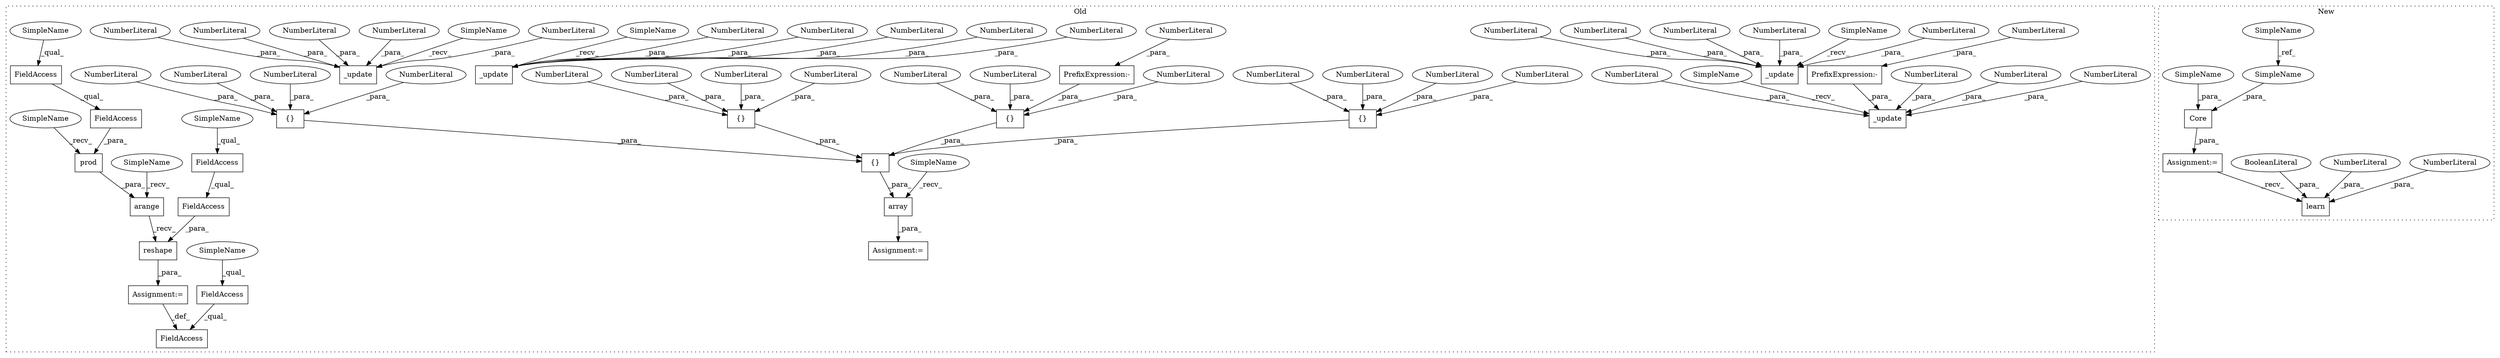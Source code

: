 digraph G {
subgraph cluster0 {
1 [label="prod" a="32" s="7641,7659" l="5,1" shape="box"];
5 [label="arange" a="32" s="7628,7660" l="7,1" shape="box"];
6 [label="FieldAccess" a="22" s="7610" l="11" shape="box"];
7 [label="FieldAccess" a="22" s="7646" l="13" shape="box"];
8 [label="FieldAccess" a="22" s="7646" l="8" shape="box"];
9 [label="FieldAccess" a="22" s="7610" l="5" shape="box"];
11 [label="reshape" a="32" s="7662,7683" l="8,1" shape="box"];
12 [label="FieldAccess" a="22" s="7670" l="13" shape="box"];
14 [label="Assignment:=" a="7" s="7621" l="1" shape="box"];
16 [label="_update" a="32" s="7714,7733" l="8,1" shape="box"];
17 [label="NumberLiteral" a="34" s="7722" l="1" shape="ellipse"];
18 [label="NumberLiteral" a="34" s="7732" l="1" shape="ellipse"];
19 [label="NumberLiteral" a="34" s="7730" l="1" shape="ellipse"];
20 [label="NumberLiteral" a="34" s="7724" l="1" shape="ellipse"];
21 [label="NumberLiteral" a="34" s="7726" l="3" shape="ellipse"];
22 [label="_update" a="32" s="7744,7762" l="8,1" shape="box"];
23 [label="NumberLiteral" a="34" s="7761" l="1" shape="ellipse"];
24 [label="NumberLiteral" a="34" s="7752" l="1" shape="ellipse"];
25 [label="NumberLiteral" a="34" s="7759" l="1" shape="ellipse"];
26 [label="NumberLiteral" a="34" s="7754" l="1" shape="ellipse"];
27 [label="_update" a="32" s="7773,7791" l="8,1" shape="box"];
28 [label="NumberLiteral" a="34" s="7781" l="1" shape="ellipse"];
29 [label="NumberLiteral" a="34" s="7783" l="1" shape="ellipse"];
30 [label="NumberLiteral" a="34" s="7788" l="1" shape="ellipse"];
31 [label="NumberLiteral" a="34" s="7756" l="2" shape="ellipse"];
32 [label="NumberLiteral" a="34" s="7785" l="2" shape="ellipse"];
33 [label="_update" a="32" s="7802,7822" l="8,1" shape="box"];
34 [label="NumberLiteral" a="34" s="7821" l="1" shape="ellipse"];
35 [label="NumberLiteral" a="34" s="7819" l="1" shape="ellipse"];
36 [label="NumberLiteral" a="34" s="7790" l="1" shape="ellipse"];
37 [label="NumberLiteral" a="34" s="7810" l="1" shape="ellipse"];
38 [label="NumberLiteral" a="34" s="7812" l="1" shape="ellipse"];
39 [label="PrefixExpression:-" a="38" s="7814" l="1" shape="box"];
40 [label="NumberLiteral" a="34" s="7815" l="3" shape="ellipse"];
42 [label="FieldAccess" a="22" s="7670" l="8" shape="box"];
43 [label="array" a="32" s="7842,7947" l="6,1" shape="box"];
44 [label="{}" a="4" s="7929,7945" l="1,1" shape="box"];
45 [label="NumberLiteral" a="34" s="7940" l="2" shape="ellipse"];
46 [label="{}" a="4" s="7905,7915" l="1,1" shape="box"];
47 [label="NumberLiteral" a="34" s="7933" l="6" shape="ellipse"];
48 [label="{}" a="4" s="7917,7927" l="1,1" shape="box"];
49 [label="NumberLiteral" a="34" s="7910" l="1" shape="ellipse"];
50 [label="NumberLiteral" a="34" s="7930" l="2" shape="ellipse"];
51 [label="NumberLiteral" a="34" s="7914" l="1" shape="ellipse"];
52 [label="NumberLiteral" a="34" s="7920" l="1" shape="ellipse"];
53 [label="NumberLiteral" a="34" s="7918" l="1" shape="ellipse"];
54 [label="NumberLiteral" a="34" s="7906" l="3" shape="ellipse"];
55 [label="{}" a="4" s="7890,7903" l="1,1" shape="box"];
56 [label="NumberLiteral" a="34" s="7902" l="1" shape="ellipse"];
57 [label="NumberLiteral" a="34" s="7925" l="2" shape="ellipse"];
58 [label="NumberLiteral" a="34" s="7912" l="1" shape="ellipse"];
59 [label="{}" a="4" s="7889,7946" l="1,1" shape="box"];
60 [label="NumberLiteral" a="34" s="7891" l="1" shape="ellipse"];
61 [label="NumberLiteral" a="34" s="7900" l="1" shape="ellipse"];
62 [label="NumberLiteral" a="34" s="7943" l="2" shape="ellipse"];
63 [label="PrefixExpression:-" a="38" s="7922" l="1" shape="box"];
64 [label="NumberLiteral" a="34" s="7923" l="1" shape="ellipse"];
65 [label="Assignment:=" a="7" s="7835" l="1" shape="box"];
66 [label="NumberLiteral" a="34" s="7893" l="6" shape="ellipse"];
67 [label="SimpleName" a="42" s="7836" l="5" shape="ellipse"];
68 [label="SimpleName" a="42" s="7635" l="5" shape="ellipse"];
69 [label="SimpleName" a="42" s="7622" l="5" shape="ellipse"];
71 [label="SimpleName" a="42" s="7710" l="3" shape="ellipse"];
72 [label="SimpleName" a="42" s="7610" l="3" shape="ellipse"];
73 [label="SimpleName" a="42" s="7740" l="3" shape="ellipse"];
74 [label="SimpleName" a="42" s="7769" l="3" shape="ellipse"];
75 [label="SimpleName" a="42" s="7798" l="3" shape="ellipse"];
76 [label="SimpleName" a="42" s="7646" l="3" shape="ellipse"];
77 [label="SimpleName" a="42" s="7670" l="3" shape="ellipse"];
label = "Old";
style="dotted";
}
subgraph cluster1 {
2 [label="learn" a="32" s="7163,7179" l="6,1" shape="box"];
3 [label="NumberLiteral" a="34" s="7169" l="3" shape="ellipse"];
4 [label="NumberLiteral" a="34" s="7173" l="1" shape="ellipse"];
10 [label="BooleanLiteral" a="9" s="7175" l="4" shape="ellipse"];
13 [label="Assignment:=" a="7" s="7136" l="1" shape="box"];
15 [label="Core" a="32" s="7137,7151" l="5,1" shape="box"];
41 [label="SimpleName" a="42" s="6928" l="3" shape="ellipse"];
70 [label="SimpleName" a="42" s="7148" l="3" shape="ellipse"];
78 [label="SimpleName" a="42" s="7142" l="5" shape="ellipse"];
label = "New";
style="dotted";
}
1 -> 5 [label="_para_"];
3 -> 2 [label="_para_"];
4 -> 2 [label="_para_"];
5 -> 11 [label="_recv_"];
7 -> 1 [label="_para_"];
8 -> 7 [label="_qual_"];
9 -> 6 [label="_qual_"];
10 -> 2 [label="_para_"];
11 -> 14 [label="_para_"];
12 -> 11 [label="_para_"];
13 -> 2 [label="_recv_"];
14 -> 6 [label="_def_"];
15 -> 13 [label="_para_"];
17 -> 16 [label="_para_"];
18 -> 16 [label="_para_"];
19 -> 16 [label="_para_"];
20 -> 16 [label="_para_"];
21 -> 16 [label="_para_"];
23 -> 22 [label="_para_"];
24 -> 22 [label="_para_"];
25 -> 22 [label="_para_"];
26 -> 22 [label="_para_"];
28 -> 27 [label="_para_"];
29 -> 27 [label="_para_"];
30 -> 27 [label="_para_"];
31 -> 22 [label="_para_"];
32 -> 27 [label="_para_"];
34 -> 33 [label="_para_"];
35 -> 33 [label="_para_"];
36 -> 27 [label="_para_"];
37 -> 33 [label="_para_"];
38 -> 33 [label="_para_"];
39 -> 33 [label="_para_"];
40 -> 39 [label="_para_"];
41 -> 70 [label="_ref_"];
42 -> 12 [label="_qual_"];
43 -> 65 [label="_para_"];
44 -> 59 [label="_para_"];
45 -> 44 [label="_para_"];
46 -> 59 [label="_para_"];
47 -> 44 [label="_para_"];
48 -> 59 [label="_para_"];
49 -> 46 [label="_para_"];
50 -> 44 [label="_para_"];
51 -> 46 [label="_para_"];
52 -> 48 [label="_para_"];
53 -> 48 [label="_para_"];
54 -> 46 [label="_para_"];
55 -> 59 [label="_para_"];
56 -> 55 [label="_para_"];
57 -> 48 [label="_para_"];
58 -> 46 [label="_para_"];
59 -> 43 [label="_para_"];
60 -> 55 [label="_para_"];
61 -> 55 [label="_para_"];
62 -> 44 [label="_para_"];
63 -> 48 [label="_para_"];
64 -> 63 [label="_para_"];
66 -> 55 [label="_para_"];
67 -> 43 [label="_recv_"];
68 -> 1 [label="_recv_"];
69 -> 5 [label="_recv_"];
70 -> 15 [label="_para_"];
71 -> 16 [label="_recv_"];
72 -> 9 [label="_qual_"];
73 -> 22 [label="_recv_"];
74 -> 27 [label="_recv_"];
75 -> 33 [label="_recv_"];
76 -> 8 [label="_qual_"];
77 -> 42 [label="_qual_"];
78 -> 15 [label="_para_"];
}